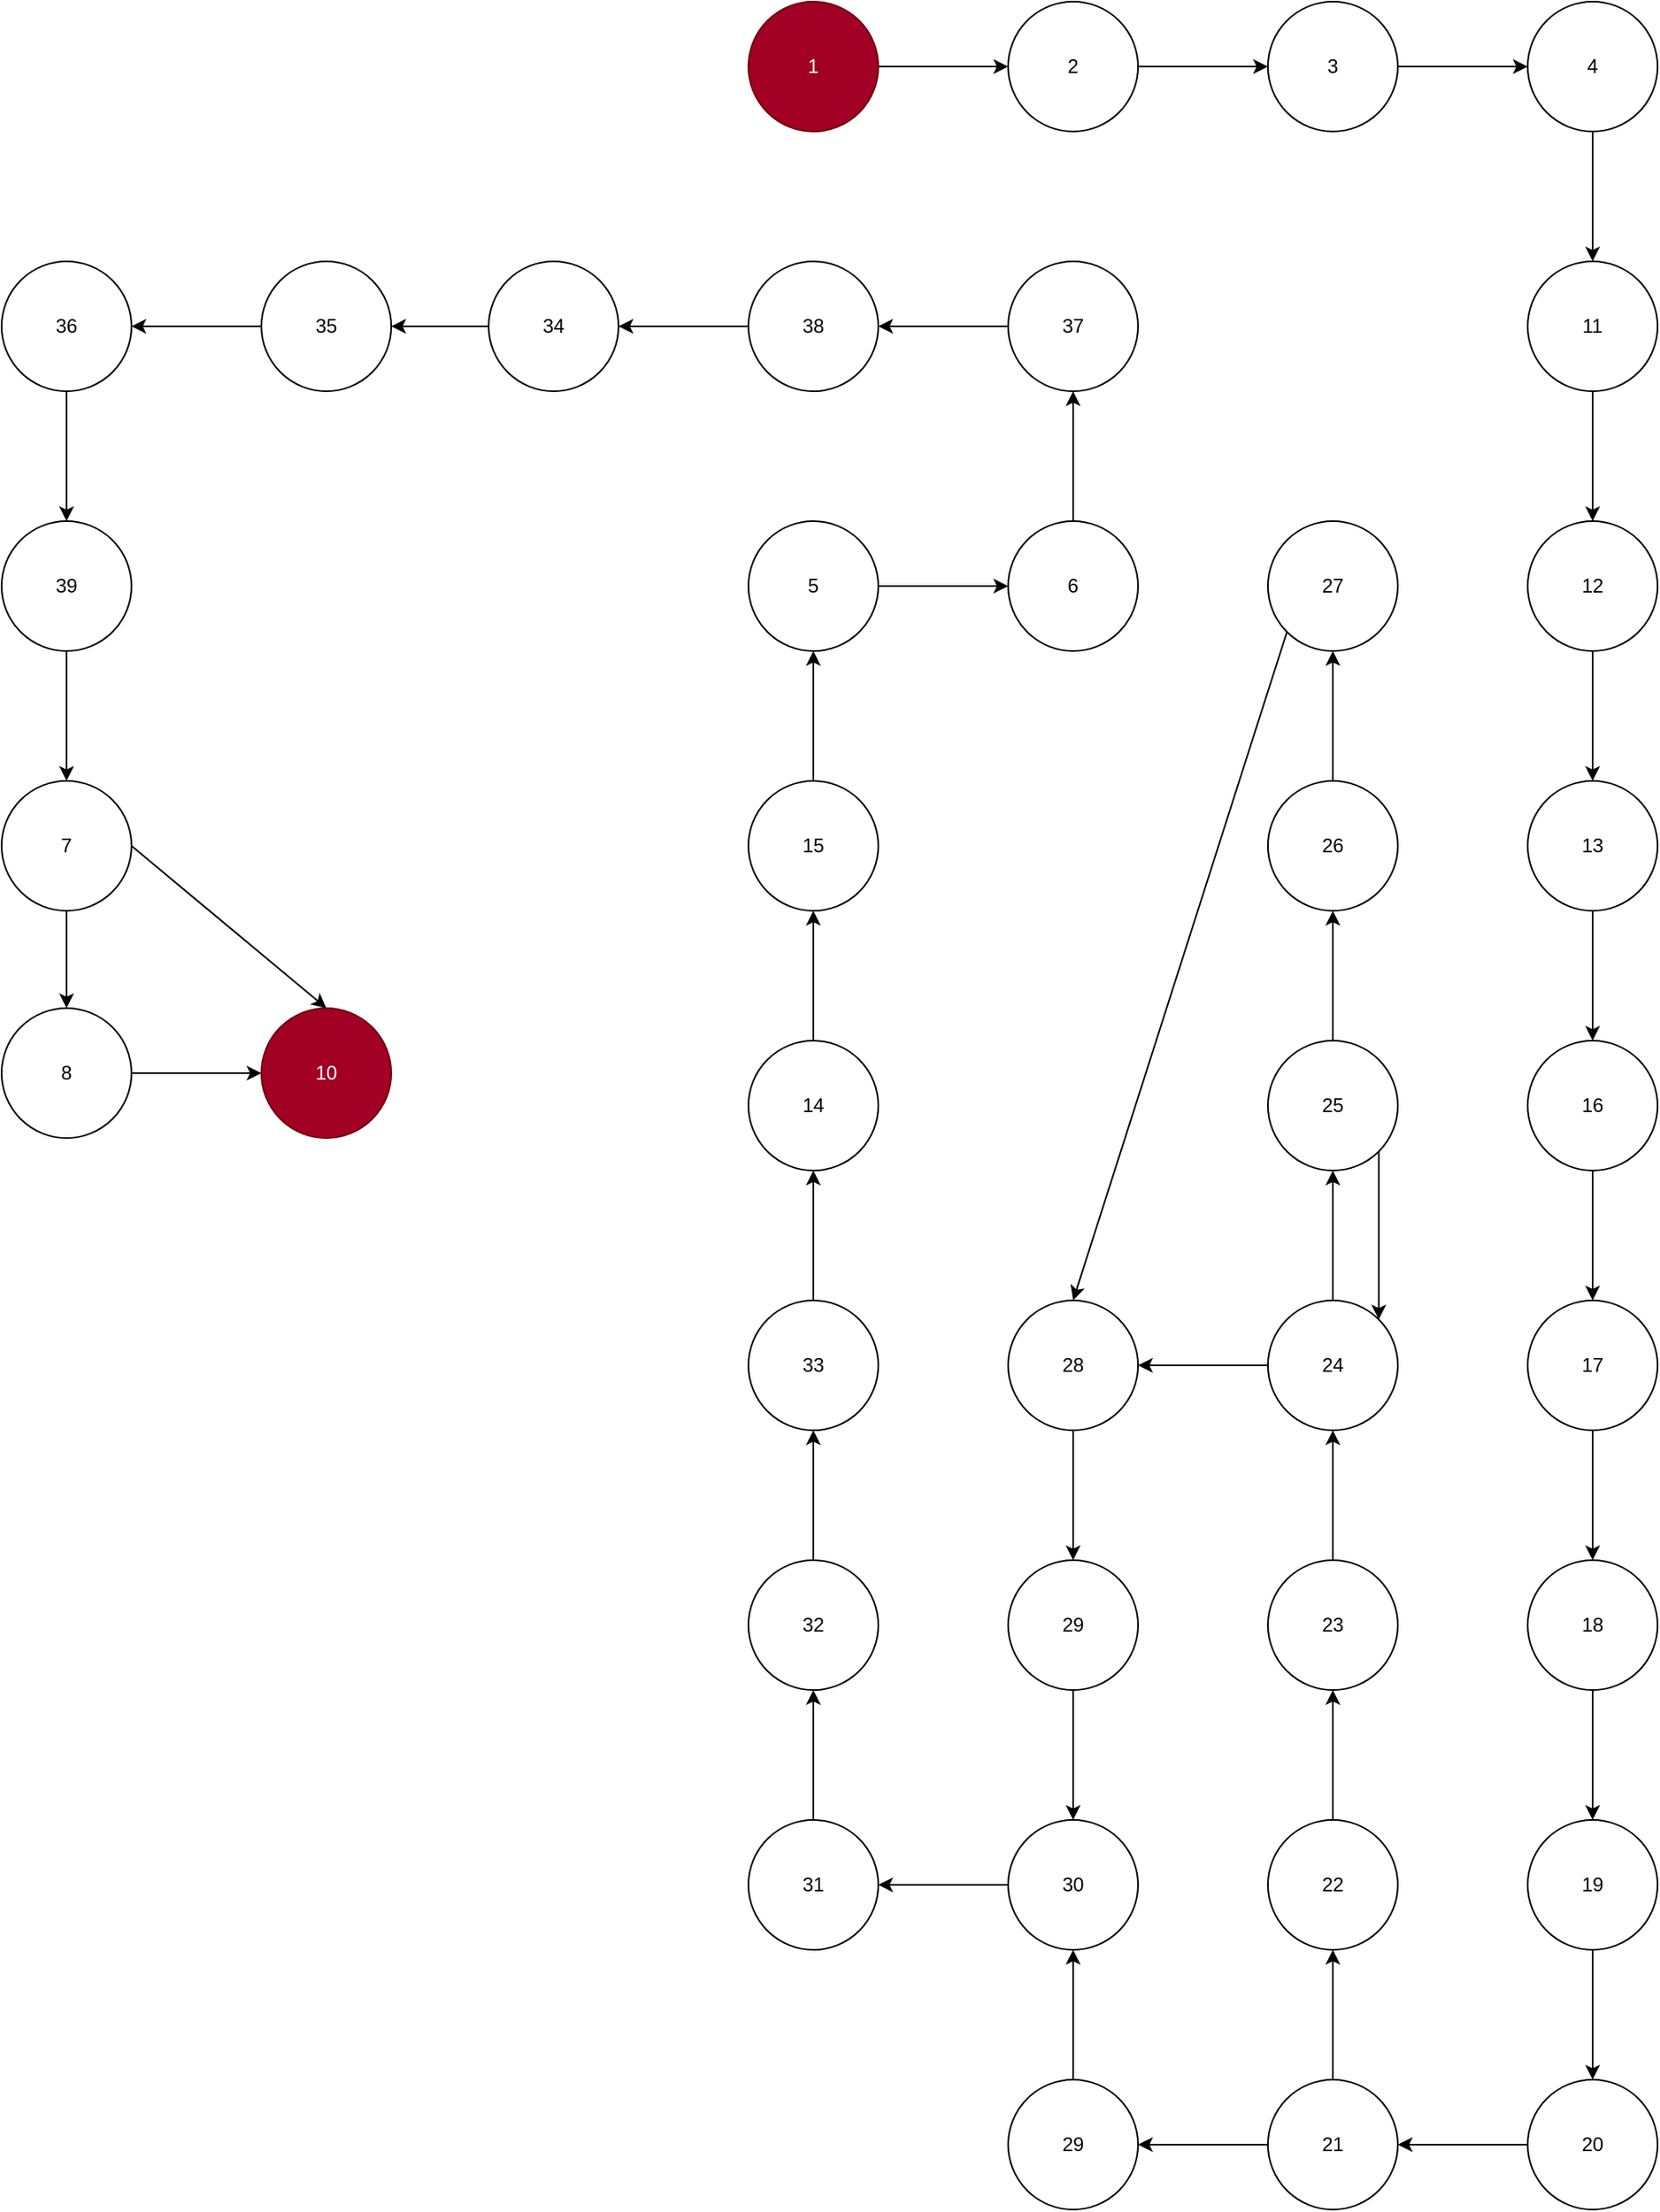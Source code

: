 <mxfile version="24.2.5" type="device">
  <diagram name="Page-1" id="NSe0r-uk9wWjGOTRie95">
    <mxGraphModel dx="2600" dy="1653" grid="1" gridSize="10" guides="1" tooltips="1" connect="1" arrows="1" fold="1" page="1" pageScale="2" pageWidth="850" pageHeight="1100" math="0" shadow="0">
      <root>
        <mxCell id="0" />
        <mxCell id="1" parent="0" />
        <mxCell id="k-RHDvBSSKnSWE7sQ61J-137" value="" style="edgeStyle=orthogonalEdgeStyle;rounded=0;orthogonalLoop=1;jettySize=auto;html=1;" edge="1" parent="1" source="k-RHDvBSSKnSWE7sQ61J-138" target="k-RHDvBSSKnSWE7sQ61J-140">
          <mxGeometry relative="1" as="geometry" />
        </mxCell>
        <mxCell id="k-RHDvBSSKnSWE7sQ61J-138" value="1" style="ellipse;whiteSpace=wrap;html=1;aspect=fixed;fillColor=#a20025;fontColor=#ffffff;strokeColor=#6F0000;" vertex="1" parent="1">
          <mxGeometry x="1060" y="320" width="80" height="80" as="geometry" />
        </mxCell>
        <mxCell id="k-RHDvBSSKnSWE7sQ61J-139" value="" style="edgeStyle=orthogonalEdgeStyle;rounded=0;orthogonalLoop=1;jettySize=auto;html=1;" edge="1" parent="1" source="k-RHDvBSSKnSWE7sQ61J-140" target="k-RHDvBSSKnSWE7sQ61J-142">
          <mxGeometry relative="1" as="geometry" />
        </mxCell>
        <mxCell id="k-RHDvBSSKnSWE7sQ61J-140" value="2" style="ellipse;whiteSpace=wrap;html=1;aspect=fixed;" vertex="1" parent="1">
          <mxGeometry x="1220" y="320" width="80" height="80" as="geometry" />
        </mxCell>
        <mxCell id="k-RHDvBSSKnSWE7sQ61J-141" value="" style="edgeStyle=orthogonalEdgeStyle;rounded=0;orthogonalLoop=1;jettySize=auto;html=1;" edge="1" parent="1" source="k-RHDvBSSKnSWE7sQ61J-142" target="k-RHDvBSSKnSWE7sQ61J-144">
          <mxGeometry relative="1" as="geometry" />
        </mxCell>
        <mxCell id="k-RHDvBSSKnSWE7sQ61J-142" value="3" style="ellipse;whiteSpace=wrap;html=1;aspect=fixed;" vertex="1" parent="1">
          <mxGeometry x="1380" y="320" width="80" height="80" as="geometry" />
        </mxCell>
        <mxCell id="k-RHDvBSSKnSWE7sQ61J-143" value="" style="edgeStyle=orthogonalEdgeStyle;rounded=0;orthogonalLoop=1;jettySize=auto;html=1;" edge="1" parent="1" source="k-RHDvBSSKnSWE7sQ61J-144" target="k-RHDvBSSKnSWE7sQ61J-146">
          <mxGeometry relative="1" as="geometry" />
        </mxCell>
        <mxCell id="k-RHDvBSSKnSWE7sQ61J-144" value="4" style="ellipse;whiteSpace=wrap;html=1;aspect=fixed;" vertex="1" parent="1">
          <mxGeometry x="1540" y="320" width="80" height="80" as="geometry" />
        </mxCell>
        <mxCell id="k-RHDvBSSKnSWE7sQ61J-145" value="" style="edgeStyle=orthogonalEdgeStyle;rounded=0;orthogonalLoop=1;jettySize=auto;html=1;" edge="1" parent="1" source="k-RHDvBSSKnSWE7sQ61J-146" target="k-RHDvBSSKnSWE7sQ61J-148">
          <mxGeometry relative="1" as="geometry" />
        </mxCell>
        <mxCell id="k-RHDvBSSKnSWE7sQ61J-146" value="11" style="ellipse;whiteSpace=wrap;html=1;aspect=fixed;" vertex="1" parent="1">
          <mxGeometry x="1540" y="480" width="80" height="80" as="geometry" />
        </mxCell>
        <mxCell id="k-RHDvBSSKnSWE7sQ61J-147" value="" style="edgeStyle=orthogonalEdgeStyle;rounded=0;orthogonalLoop=1;jettySize=auto;html=1;" edge="1" parent="1" source="k-RHDvBSSKnSWE7sQ61J-148" target="k-RHDvBSSKnSWE7sQ61J-150">
          <mxGeometry relative="1" as="geometry" />
        </mxCell>
        <mxCell id="k-RHDvBSSKnSWE7sQ61J-148" value="12" style="ellipse;whiteSpace=wrap;html=1;aspect=fixed;" vertex="1" parent="1">
          <mxGeometry x="1540" y="640" width="80" height="80" as="geometry" />
        </mxCell>
        <mxCell id="k-RHDvBSSKnSWE7sQ61J-149" value="" style="edgeStyle=orthogonalEdgeStyle;rounded=0;orthogonalLoop=1;jettySize=auto;html=1;" edge="1" parent="1" source="k-RHDvBSSKnSWE7sQ61J-150" target="k-RHDvBSSKnSWE7sQ61J-152">
          <mxGeometry relative="1" as="geometry" />
        </mxCell>
        <mxCell id="k-RHDvBSSKnSWE7sQ61J-150" value="13" style="ellipse;whiteSpace=wrap;html=1;aspect=fixed;" vertex="1" parent="1">
          <mxGeometry x="1540" y="800" width="80" height="80" as="geometry" />
        </mxCell>
        <mxCell id="k-RHDvBSSKnSWE7sQ61J-151" value="" style="edgeStyle=orthogonalEdgeStyle;rounded=0;orthogonalLoop=1;jettySize=auto;html=1;" edge="1" parent="1" source="k-RHDvBSSKnSWE7sQ61J-152" target="k-RHDvBSSKnSWE7sQ61J-154">
          <mxGeometry relative="1" as="geometry" />
        </mxCell>
        <mxCell id="k-RHDvBSSKnSWE7sQ61J-152" value="16" style="ellipse;whiteSpace=wrap;html=1;aspect=fixed;" vertex="1" parent="1">
          <mxGeometry x="1540" y="960" width="80" height="80" as="geometry" />
        </mxCell>
        <mxCell id="k-RHDvBSSKnSWE7sQ61J-153" value="" style="edgeStyle=orthogonalEdgeStyle;rounded=0;orthogonalLoop=1;jettySize=auto;html=1;" edge="1" parent="1" source="k-RHDvBSSKnSWE7sQ61J-154" target="k-RHDvBSSKnSWE7sQ61J-156">
          <mxGeometry relative="1" as="geometry" />
        </mxCell>
        <mxCell id="k-RHDvBSSKnSWE7sQ61J-154" value="17" style="ellipse;whiteSpace=wrap;html=1;aspect=fixed;" vertex="1" parent="1">
          <mxGeometry x="1540" y="1120" width="80" height="80" as="geometry" />
        </mxCell>
        <mxCell id="k-RHDvBSSKnSWE7sQ61J-155" value="" style="edgeStyle=orthogonalEdgeStyle;rounded=0;orthogonalLoop=1;jettySize=auto;html=1;" edge="1" parent="1" source="k-RHDvBSSKnSWE7sQ61J-156" target="k-RHDvBSSKnSWE7sQ61J-158">
          <mxGeometry relative="1" as="geometry" />
        </mxCell>
        <mxCell id="k-RHDvBSSKnSWE7sQ61J-156" value="18" style="ellipse;whiteSpace=wrap;html=1;aspect=fixed;" vertex="1" parent="1">
          <mxGeometry x="1540" y="1280" width="80" height="80" as="geometry" />
        </mxCell>
        <mxCell id="k-RHDvBSSKnSWE7sQ61J-157" value="" style="edgeStyle=orthogonalEdgeStyle;rounded=0;orthogonalLoop=1;jettySize=auto;html=1;" edge="1" parent="1" source="k-RHDvBSSKnSWE7sQ61J-158" target="k-RHDvBSSKnSWE7sQ61J-160">
          <mxGeometry relative="1" as="geometry" />
        </mxCell>
        <mxCell id="k-RHDvBSSKnSWE7sQ61J-158" value="19" style="ellipse;whiteSpace=wrap;html=1;aspect=fixed;" vertex="1" parent="1">
          <mxGeometry x="1540" y="1440" width="80" height="80" as="geometry" />
        </mxCell>
        <mxCell id="k-RHDvBSSKnSWE7sQ61J-159" value="" style="edgeStyle=orthogonalEdgeStyle;rounded=0;orthogonalLoop=1;jettySize=auto;html=1;" edge="1" parent="1" source="k-RHDvBSSKnSWE7sQ61J-160" target="k-RHDvBSSKnSWE7sQ61J-163">
          <mxGeometry relative="1" as="geometry" />
        </mxCell>
        <mxCell id="k-RHDvBSSKnSWE7sQ61J-160" value="20" style="ellipse;whiteSpace=wrap;html=1;aspect=fixed;" vertex="1" parent="1">
          <mxGeometry x="1540" y="1600" width="80" height="80" as="geometry" />
        </mxCell>
        <mxCell id="k-RHDvBSSKnSWE7sQ61J-161" value="" style="edgeStyle=orthogonalEdgeStyle;rounded=0;orthogonalLoop=1;jettySize=auto;html=1;" edge="1" parent="1" source="k-RHDvBSSKnSWE7sQ61J-163" target="k-RHDvBSSKnSWE7sQ61J-164">
          <mxGeometry relative="1" as="geometry" />
        </mxCell>
        <mxCell id="k-RHDvBSSKnSWE7sQ61J-162" value="" style="edgeStyle=orthogonalEdgeStyle;rounded=0;orthogonalLoop=1;jettySize=auto;html=1;" edge="1" parent="1" source="k-RHDvBSSKnSWE7sQ61J-163" target="k-RHDvBSSKnSWE7sQ61J-166">
          <mxGeometry relative="1" as="geometry" />
        </mxCell>
        <mxCell id="k-RHDvBSSKnSWE7sQ61J-163" value="21" style="ellipse;whiteSpace=wrap;html=1;aspect=fixed;" vertex="1" parent="1">
          <mxGeometry x="1380" y="1600" width="80" height="80" as="geometry" />
        </mxCell>
        <mxCell id="k-RHDvBSSKnSWE7sQ61J-164" value="29" style="ellipse;whiteSpace=wrap;html=1;aspect=fixed;" vertex="1" parent="1">
          <mxGeometry x="1220" y="1600" width="80" height="80" as="geometry" />
        </mxCell>
        <mxCell id="k-RHDvBSSKnSWE7sQ61J-165" value="" style="edgeStyle=orthogonalEdgeStyle;rounded=0;orthogonalLoop=1;jettySize=auto;html=1;" edge="1" parent="1" source="k-RHDvBSSKnSWE7sQ61J-166" target="k-RHDvBSSKnSWE7sQ61J-168">
          <mxGeometry relative="1" as="geometry" />
        </mxCell>
        <mxCell id="k-RHDvBSSKnSWE7sQ61J-166" value="22" style="ellipse;whiteSpace=wrap;html=1;aspect=fixed;" vertex="1" parent="1">
          <mxGeometry x="1380" y="1440" width="80" height="80" as="geometry" />
        </mxCell>
        <mxCell id="k-RHDvBSSKnSWE7sQ61J-167" value="" style="edgeStyle=orthogonalEdgeStyle;rounded=0;orthogonalLoop=1;jettySize=auto;html=1;" edge="1" parent="1" source="k-RHDvBSSKnSWE7sQ61J-168" target="k-RHDvBSSKnSWE7sQ61J-171">
          <mxGeometry relative="1" as="geometry" />
        </mxCell>
        <mxCell id="k-RHDvBSSKnSWE7sQ61J-168" value="23" style="ellipse;whiteSpace=wrap;html=1;aspect=fixed;" vertex="1" parent="1">
          <mxGeometry x="1380" y="1280" width="80" height="80" as="geometry" />
        </mxCell>
        <mxCell id="k-RHDvBSSKnSWE7sQ61J-169" value="" style="edgeStyle=orthogonalEdgeStyle;rounded=0;orthogonalLoop=1;jettySize=auto;html=1;" edge="1" parent="1" source="k-RHDvBSSKnSWE7sQ61J-171" target="k-RHDvBSSKnSWE7sQ61J-173">
          <mxGeometry relative="1" as="geometry" />
        </mxCell>
        <mxCell id="k-RHDvBSSKnSWE7sQ61J-170" value="" style="edgeStyle=orthogonalEdgeStyle;rounded=0;orthogonalLoop=1;jettySize=auto;html=1;" edge="1" parent="1" source="k-RHDvBSSKnSWE7sQ61J-171" target="k-RHDvBSSKnSWE7sQ61J-175">
          <mxGeometry relative="1" as="geometry" />
        </mxCell>
        <mxCell id="k-RHDvBSSKnSWE7sQ61J-171" value="24" style="ellipse;whiteSpace=wrap;html=1;aspect=fixed;" vertex="1" parent="1">
          <mxGeometry x="1380" y="1120" width="80" height="80" as="geometry" />
        </mxCell>
        <mxCell id="k-RHDvBSSKnSWE7sQ61J-172" value="" style="edgeStyle=orthogonalEdgeStyle;rounded=0;orthogonalLoop=1;jettySize=auto;html=1;" edge="1" parent="1" source="k-RHDvBSSKnSWE7sQ61J-173" target="k-RHDvBSSKnSWE7sQ61J-182">
          <mxGeometry relative="1" as="geometry" />
        </mxCell>
        <mxCell id="k-RHDvBSSKnSWE7sQ61J-173" value="28" style="ellipse;whiteSpace=wrap;html=1;aspect=fixed;" vertex="1" parent="1">
          <mxGeometry x="1220" y="1120" width="80" height="80" as="geometry" />
        </mxCell>
        <mxCell id="k-RHDvBSSKnSWE7sQ61J-174" value="" style="edgeStyle=orthogonalEdgeStyle;rounded=0;orthogonalLoop=1;jettySize=auto;html=1;" edge="1" parent="1" source="k-RHDvBSSKnSWE7sQ61J-175" target="k-RHDvBSSKnSWE7sQ61J-178">
          <mxGeometry relative="1" as="geometry" />
        </mxCell>
        <mxCell id="k-RHDvBSSKnSWE7sQ61J-175" value="25" style="ellipse;whiteSpace=wrap;html=1;aspect=fixed;" vertex="1" parent="1">
          <mxGeometry x="1380" y="960" width="80" height="80" as="geometry" />
        </mxCell>
        <mxCell id="k-RHDvBSSKnSWE7sQ61J-176" value="" style="endArrow=classic;html=1;rounded=0;entryX=1;entryY=0;entryDx=0;entryDy=0;exitX=1;exitY=1;exitDx=0;exitDy=0;" edge="1" parent="1" source="k-RHDvBSSKnSWE7sQ61J-175" target="k-RHDvBSSKnSWE7sQ61J-171">
          <mxGeometry width="50" height="50" relative="1" as="geometry">
            <mxPoint x="1440" y="1220" as="sourcePoint" />
            <mxPoint x="1490" y="1170" as="targetPoint" />
          </mxGeometry>
        </mxCell>
        <mxCell id="k-RHDvBSSKnSWE7sQ61J-177" value="" style="edgeStyle=orthogonalEdgeStyle;rounded=0;orthogonalLoop=1;jettySize=auto;html=1;" edge="1" parent="1" source="k-RHDvBSSKnSWE7sQ61J-178" target="k-RHDvBSSKnSWE7sQ61J-179">
          <mxGeometry relative="1" as="geometry" />
        </mxCell>
        <mxCell id="k-RHDvBSSKnSWE7sQ61J-178" value="26" style="ellipse;whiteSpace=wrap;html=1;aspect=fixed;" vertex="1" parent="1">
          <mxGeometry x="1380" y="800" width="80" height="80" as="geometry" />
        </mxCell>
        <mxCell id="k-RHDvBSSKnSWE7sQ61J-179" value="27" style="ellipse;whiteSpace=wrap;html=1;aspect=fixed;" vertex="1" parent="1">
          <mxGeometry x="1380" y="640" width="80" height="80" as="geometry" />
        </mxCell>
        <mxCell id="k-RHDvBSSKnSWE7sQ61J-180" value="" style="endArrow=classic;html=1;rounded=0;entryX=0.5;entryY=0;entryDx=0;entryDy=0;exitX=0;exitY=1;exitDx=0;exitDy=0;" edge="1" parent="1" source="k-RHDvBSSKnSWE7sQ61J-179" target="k-RHDvBSSKnSWE7sQ61J-173">
          <mxGeometry width="50" height="50" relative="1" as="geometry">
            <mxPoint x="1440" y="1010" as="sourcePoint" />
            <mxPoint x="1490" y="960" as="targetPoint" />
          </mxGeometry>
        </mxCell>
        <mxCell id="k-RHDvBSSKnSWE7sQ61J-181" value="" style="edgeStyle=orthogonalEdgeStyle;rounded=0;orthogonalLoop=1;jettySize=auto;html=1;" edge="1" parent="1" source="k-RHDvBSSKnSWE7sQ61J-182" target="k-RHDvBSSKnSWE7sQ61J-184">
          <mxGeometry relative="1" as="geometry" />
        </mxCell>
        <mxCell id="k-RHDvBSSKnSWE7sQ61J-182" value="29" style="ellipse;whiteSpace=wrap;html=1;aspect=fixed;" vertex="1" parent="1">
          <mxGeometry x="1220" y="1280" width="80" height="80" as="geometry" />
        </mxCell>
        <mxCell id="k-RHDvBSSKnSWE7sQ61J-183" value="" style="edgeStyle=orthogonalEdgeStyle;rounded=0;orthogonalLoop=1;jettySize=auto;html=1;" edge="1" parent="1" source="k-RHDvBSSKnSWE7sQ61J-184" target="k-RHDvBSSKnSWE7sQ61J-186">
          <mxGeometry relative="1" as="geometry" />
        </mxCell>
        <mxCell id="k-RHDvBSSKnSWE7sQ61J-184" value="30" style="ellipse;whiteSpace=wrap;html=1;aspect=fixed;" vertex="1" parent="1">
          <mxGeometry x="1220" y="1440" width="80" height="80" as="geometry" />
        </mxCell>
        <mxCell id="k-RHDvBSSKnSWE7sQ61J-185" value="" style="edgeStyle=orthogonalEdgeStyle;rounded=0;orthogonalLoop=1;jettySize=auto;html=1;" edge="1" parent="1" source="k-RHDvBSSKnSWE7sQ61J-186" target="k-RHDvBSSKnSWE7sQ61J-188">
          <mxGeometry relative="1" as="geometry" />
        </mxCell>
        <mxCell id="k-RHDvBSSKnSWE7sQ61J-186" value="31" style="ellipse;whiteSpace=wrap;html=1;aspect=fixed;" vertex="1" parent="1">
          <mxGeometry x="1060" y="1440" width="80" height="80" as="geometry" />
        </mxCell>
        <mxCell id="k-RHDvBSSKnSWE7sQ61J-187" value="" style="edgeStyle=orthogonalEdgeStyle;rounded=0;orthogonalLoop=1;jettySize=auto;html=1;" edge="1" parent="1" source="k-RHDvBSSKnSWE7sQ61J-188" target="k-RHDvBSSKnSWE7sQ61J-190">
          <mxGeometry relative="1" as="geometry" />
        </mxCell>
        <mxCell id="k-RHDvBSSKnSWE7sQ61J-188" value="32" style="ellipse;whiteSpace=wrap;html=1;aspect=fixed;" vertex="1" parent="1">
          <mxGeometry x="1060" y="1280" width="80" height="80" as="geometry" />
        </mxCell>
        <mxCell id="k-RHDvBSSKnSWE7sQ61J-189" value="" style="edgeStyle=orthogonalEdgeStyle;rounded=0;orthogonalLoop=1;jettySize=auto;html=1;" edge="1" parent="1" source="k-RHDvBSSKnSWE7sQ61J-190" target="k-RHDvBSSKnSWE7sQ61J-192">
          <mxGeometry relative="1" as="geometry" />
        </mxCell>
        <mxCell id="k-RHDvBSSKnSWE7sQ61J-190" value="33" style="ellipse;whiteSpace=wrap;html=1;aspect=fixed;" vertex="1" parent="1">
          <mxGeometry x="1060" y="1120" width="80" height="80" as="geometry" />
        </mxCell>
        <mxCell id="k-RHDvBSSKnSWE7sQ61J-191" value="" style="edgeStyle=orthogonalEdgeStyle;rounded=0;orthogonalLoop=1;jettySize=auto;html=1;" edge="1" parent="1" source="k-RHDvBSSKnSWE7sQ61J-192" target="k-RHDvBSSKnSWE7sQ61J-194">
          <mxGeometry relative="1" as="geometry" />
        </mxCell>
        <mxCell id="k-RHDvBSSKnSWE7sQ61J-192" value="14" style="ellipse;whiteSpace=wrap;html=1;aspect=fixed;" vertex="1" parent="1">
          <mxGeometry x="1060" y="960" width="80" height="80" as="geometry" />
        </mxCell>
        <mxCell id="k-RHDvBSSKnSWE7sQ61J-193" value="" style="edgeStyle=orthogonalEdgeStyle;rounded=0;orthogonalLoop=1;jettySize=auto;html=1;" edge="1" parent="1" source="k-RHDvBSSKnSWE7sQ61J-194" target="k-RHDvBSSKnSWE7sQ61J-196">
          <mxGeometry relative="1" as="geometry" />
        </mxCell>
        <mxCell id="k-RHDvBSSKnSWE7sQ61J-194" value="15" style="ellipse;whiteSpace=wrap;html=1;aspect=fixed;" vertex="1" parent="1">
          <mxGeometry x="1060" y="800" width="80" height="80" as="geometry" />
        </mxCell>
        <mxCell id="k-RHDvBSSKnSWE7sQ61J-195" value="" style="edgeStyle=orthogonalEdgeStyle;rounded=0;orthogonalLoop=1;jettySize=auto;html=1;" edge="1" parent="1" source="k-RHDvBSSKnSWE7sQ61J-196" target="k-RHDvBSSKnSWE7sQ61J-198">
          <mxGeometry relative="1" as="geometry" />
        </mxCell>
        <mxCell id="k-RHDvBSSKnSWE7sQ61J-196" value="5" style="ellipse;whiteSpace=wrap;html=1;aspect=fixed;" vertex="1" parent="1">
          <mxGeometry x="1060" y="640" width="80" height="80" as="geometry" />
        </mxCell>
        <mxCell id="k-RHDvBSSKnSWE7sQ61J-197" value="" style="edgeStyle=orthogonalEdgeStyle;rounded=0;orthogonalLoop=1;jettySize=auto;html=1;" edge="1" parent="1" source="k-RHDvBSSKnSWE7sQ61J-198" target="k-RHDvBSSKnSWE7sQ61J-200">
          <mxGeometry relative="1" as="geometry" />
        </mxCell>
        <mxCell id="k-RHDvBSSKnSWE7sQ61J-198" value="6" style="ellipse;whiteSpace=wrap;html=1;aspect=fixed;" vertex="1" parent="1">
          <mxGeometry x="1220" y="640" width="80" height="80" as="geometry" />
        </mxCell>
        <mxCell id="k-RHDvBSSKnSWE7sQ61J-199" value="" style="edgeStyle=orthogonalEdgeStyle;rounded=0;orthogonalLoop=1;jettySize=auto;html=1;" edge="1" parent="1" source="k-RHDvBSSKnSWE7sQ61J-200" target="k-RHDvBSSKnSWE7sQ61J-201">
          <mxGeometry relative="1" as="geometry" />
        </mxCell>
        <mxCell id="k-RHDvBSSKnSWE7sQ61J-200" value="37" style="ellipse;whiteSpace=wrap;html=1;aspect=fixed;" vertex="1" parent="1">
          <mxGeometry x="1220" y="480" width="80" height="80" as="geometry" />
        </mxCell>
        <mxCell id="k-RHDvBSSKnSWE7sQ61J-204" value="" style="edgeStyle=orthogonalEdgeStyle;rounded=0;orthogonalLoop=1;jettySize=auto;html=1;" edge="1" parent="1" source="k-RHDvBSSKnSWE7sQ61J-201" target="k-RHDvBSSKnSWE7sQ61J-203">
          <mxGeometry relative="1" as="geometry" />
        </mxCell>
        <mxCell id="k-RHDvBSSKnSWE7sQ61J-201" value="38" style="ellipse;whiteSpace=wrap;html=1;aspect=fixed;" vertex="1" parent="1">
          <mxGeometry x="1060" y="480" width="80" height="80" as="geometry" />
        </mxCell>
        <mxCell id="k-RHDvBSSKnSWE7sQ61J-206" value="" style="edgeStyle=orthogonalEdgeStyle;rounded=0;orthogonalLoop=1;jettySize=auto;html=1;" edge="1" parent="1" source="k-RHDvBSSKnSWE7sQ61J-203" target="k-RHDvBSSKnSWE7sQ61J-205">
          <mxGeometry relative="1" as="geometry" />
        </mxCell>
        <mxCell id="k-RHDvBSSKnSWE7sQ61J-203" value="34" style="ellipse;whiteSpace=wrap;html=1;aspect=fixed;" vertex="1" parent="1">
          <mxGeometry x="900" y="480" width="80" height="80" as="geometry" />
        </mxCell>
        <mxCell id="k-RHDvBSSKnSWE7sQ61J-208" value="" style="edgeStyle=orthogonalEdgeStyle;rounded=0;orthogonalLoop=1;jettySize=auto;html=1;" edge="1" parent="1" source="k-RHDvBSSKnSWE7sQ61J-205" target="k-RHDvBSSKnSWE7sQ61J-207">
          <mxGeometry relative="1" as="geometry" />
        </mxCell>
        <mxCell id="k-RHDvBSSKnSWE7sQ61J-205" value="35" style="ellipse;whiteSpace=wrap;html=1;aspect=fixed;" vertex="1" parent="1">
          <mxGeometry x="760" y="480" width="80" height="80" as="geometry" />
        </mxCell>
        <mxCell id="k-RHDvBSSKnSWE7sQ61J-210" value="" style="edgeStyle=orthogonalEdgeStyle;rounded=0;orthogonalLoop=1;jettySize=auto;html=1;" edge="1" parent="1" source="k-RHDvBSSKnSWE7sQ61J-207" target="k-RHDvBSSKnSWE7sQ61J-209">
          <mxGeometry relative="1" as="geometry" />
        </mxCell>
        <mxCell id="k-RHDvBSSKnSWE7sQ61J-207" value="36" style="ellipse;whiteSpace=wrap;html=1;aspect=fixed;" vertex="1" parent="1">
          <mxGeometry x="600" y="480" width="80" height="80" as="geometry" />
        </mxCell>
        <mxCell id="k-RHDvBSSKnSWE7sQ61J-212" value="" style="edgeStyle=orthogonalEdgeStyle;rounded=0;orthogonalLoop=1;jettySize=auto;html=1;" edge="1" parent="1" source="k-RHDvBSSKnSWE7sQ61J-209" target="k-RHDvBSSKnSWE7sQ61J-211">
          <mxGeometry relative="1" as="geometry" />
        </mxCell>
        <mxCell id="k-RHDvBSSKnSWE7sQ61J-209" value="39" style="ellipse;whiteSpace=wrap;html=1;aspect=fixed;" vertex="1" parent="1">
          <mxGeometry x="600" y="640" width="80" height="80" as="geometry" />
        </mxCell>
        <mxCell id="k-RHDvBSSKnSWE7sQ61J-214" value="" style="edgeStyle=orthogonalEdgeStyle;rounded=0;orthogonalLoop=1;jettySize=auto;html=1;" edge="1" parent="1" source="k-RHDvBSSKnSWE7sQ61J-211" target="k-RHDvBSSKnSWE7sQ61J-213">
          <mxGeometry relative="1" as="geometry" />
        </mxCell>
        <mxCell id="k-RHDvBSSKnSWE7sQ61J-211" value="7" style="ellipse;whiteSpace=wrap;html=1;aspect=fixed;" vertex="1" parent="1">
          <mxGeometry x="600" y="800" width="80" height="80" as="geometry" />
        </mxCell>
        <mxCell id="k-RHDvBSSKnSWE7sQ61J-216" value="" style="edgeStyle=orthogonalEdgeStyle;rounded=0;orthogonalLoop=1;jettySize=auto;html=1;" edge="1" parent="1" source="k-RHDvBSSKnSWE7sQ61J-213" target="k-RHDvBSSKnSWE7sQ61J-215">
          <mxGeometry relative="1" as="geometry" />
        </mxCell>
        <mxCell id="k-RHDvBSSKnSWE7sQ61J-213" value="8" style="ellipse;whiteSpace=wrap;html=1;aspect=fixed;" vertex="1" parent="1">
          <mxGeometry x="600" y="940" width="80" height="80" as="geometry" />
        </mxCell>
        <mxCell id="k-RHDvBSSKnSWE7sQ61J-215" value="10" style="ellipse;whiteSpace=wrap;html=1;aspect=fixed;fillColor=#a20025;fontColor=#ffffff;strokeColor=#6F0000;" vertex="1" parent="1">
          <mxGeometry x="760" y="940" width="80" height="80" as="geometry" />
        </mxCell>
        <mxCell id="k-RHDvBSSKnSWE7sQ61J-217" value="" style="endArrow=classic;html=1;rounded=0;exitX=1;exitY=0.5;exitDx=0;exitDy=0;entryX=0.5;entryY=0;entryDx=0;entryDy=0;" edge="1" parent="1" source="k-RHDvBSSKnSWE7sQ61J-211" target="k-RHDvBSSKnSWE7sQ61J-215">
          <mxGeometry width="50" height="50" relative="1" as="geometry">
            <mxPoint x="910" y="900" as="sourcePoint" />
            <mxPoint x="960" y="850" as="targetPoint" />
          </mxGeometry>
        </mxCell>
        <mxCell id="k-RHDvBSSKnSWE7sQ61J-218" value="" style="endArrow=classic;html=1;rounded=0;exitX=0.5;exitY=0;exitDx=0;exitDy=0;entryX=0.5;entryY=1;entryDx=0;entryDy=0;" edge="1" parent="1" source="k-RHDvBSSKnSWE7sQ61J-164" target="k-RHDvBSSKnSWE7sQ61J-184">
          <mxGeometry width="50" height="50" relative="1" as="geometry">
            <mxPoint x="1230" y="1430" as="sourcePoint" />
            <mxPoint x="1280" y="1380" as="targetPoint" />
          </mxGeometry>
        </mxCell>
      </root>
    </mxGraphModel>
  </diagram>
</mxfile>
